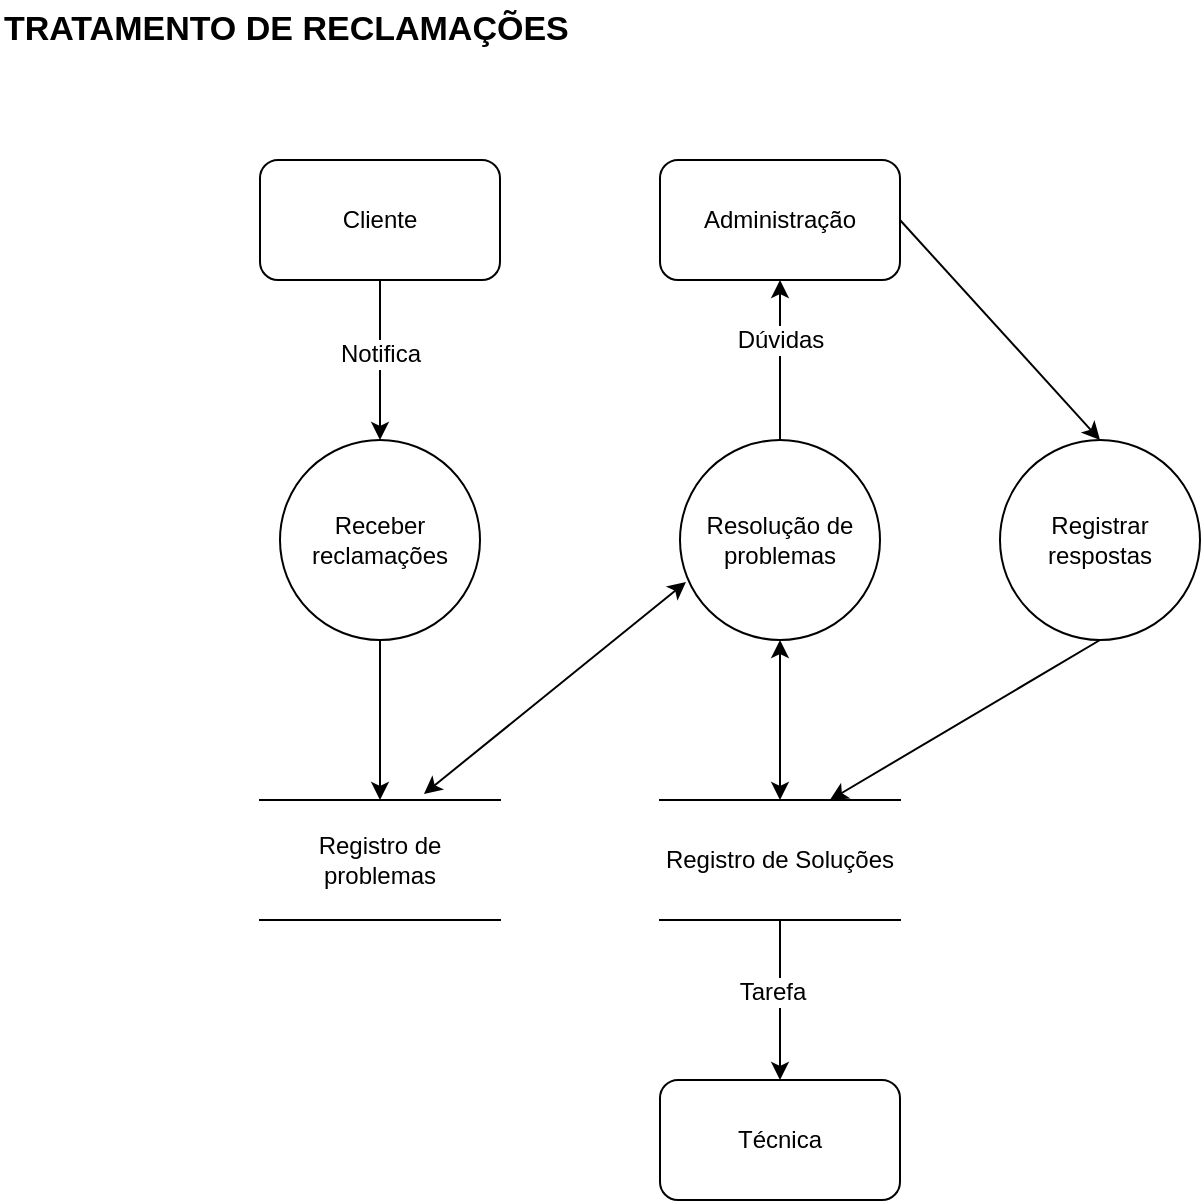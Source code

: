 <mxfile version="12.9.6" type="device" pages="2"><diagram id="j7TlZuwuQDmXCd10kt_C" name="Agendar com o cliente"><mxGraphModel dx="1422" dy="713" grid="1" gridSize="10" guides="1" tooltips="1" connect="1" arrows="1" fold="1" page="1" pageScale="1" pageWidth="850" pageHeight="700" math="0" shadow="0"><root><mxCell id="pB0KcvsnxbMercZ41r9Q-0"/><mxCell id="pB0KcvsnxbMercZ41r9Q-1" parent="pB0KcvsnxbMercZ41r9Q-0"/><mxCell id="PKK0Iz-MQvFlf6jVgjTi-0" value="Receber reclamações" style="ellipse;whiteSpace=wrap;html=1;aspect=fixed;" vertex="1" parent="pB0KcvsnxbMercZ41r9Q-1"><mxGeometry x="170" y="240" width="100" height="100" as="geometry"/></mxCell><mxCell id="PKK0Iz-MQvFlf6jVgjTi-1" value="Cliente" style="rounded=1;whiteSpace=wrap;html=1;" vertex="1" parent="pB0KcvsnxbMercZ41r9Q-1"><mxGeometry x="160" y="100" width="120" height="60" as="geometry"/></mxCell><mxCell id="PKK0Iz-MQvFlf6jVgjTi-2" value="Registro de problemas" style="shape=partialRectangle;whiteSpace=wrap;html=1;left=0;right=0;fillColor=none;" vertex="1" parent="pB0KcvsnxbMercZ41r9Q-1"><mxGeometry x="160" y="420" width="120" height="60" as="geometry"/></mxCell><mxCell id="PKK0Iz-MQvFlf6jVgjTi-3" value="Resolução de problemas" style="ellipse;whiteSpace=wrap;html=1;aspect=fixed;" vertex="1" parent="pB0KcvsnxbMercZ41r9Q-1"><mxGeometry x="370" y="240" width="100" height="100" as="geometry"/></mxCell><mxCell id="PKK0Iz-MQvFlf6jVgjTi-4" value="Administração" style="rounded=1;whiteSpace=wrap;html=1;" vertex="1" parent="pB0KcvsnxbMercZ41r9Q-1"><mxGeometry x="360" y="100" width="120" height="60" as="geometry"/></mxCell><mxCell id="PKK0Iz-MQvFlf6jVgjTi-5" value="Registro de Soluções" style="shape=partialRectangle;whiteSpace=wrap;html=1;left=0;right=0;fillColor=none;" vertex="1" parent="pB0KcvsnxbMercZ41r9Q-1"><mxGeometry x="360" y="420" width="120" height="60" as="geometry"/></mxCell><mxCell id="PKK0Iz-MQvFlf6jVgjTi-6" value="" style="endArrow=classic;html=1;exitX=0.5;exitY=0;exitDx=0;exitDy=0;" edge="1" parent="pB0KcvsnxbMercZ41r9Q-1" source="PKK0Iz-MQvFlf6jVgjTi-3"><mxGeometry width="50" height="50" relative="1" as="geometry"><mxPoint x="500" y="450" as="sourcePoint"/><mxPoint x="420" y="160" as="targetPoint"/></mxGeometry></mxCell><mxCell id="PKK0Iz-MQvFlf6jVgjTi-7" value="&lt;div&gt;Dúvidas&lt;/div&gt;" style="text;html=1;align=center;verticalAlign=middle;resizable=0;points=[];labelBackgroundColor=#ffffff;" vertex="1" connectable="0" parent="PKK0Iz-MQvFlf6jVgjTi-6"><mxGeometry x="0.754" relative="1" as="geometry"><mxPoint x="-8.882e-16" y="20.0" as="offset"/></mxGeometry></mxCell><mxCell id="PKK0Iz-MQvFlf6jVgjTi-8" value="" style="endArrow=classic;html=1;entryX=0.5;entryY=0;entryDx=0;entryDy=0;exitX=0.5;exitY=1;exitDx=0;exitDy=0;" edge="1" parent="pB0KcvsnxbMercZ41r9Q-1" source="PKK0Iz-MQvFlf6jVgjTi-1" target="PKK0Iz-MQvFlf6jVgjTi-0"><mxGeometry width="50" height="50" relative="1" as="geometry"><mxPoint x="190" y="200" as="sourcePoint"/><mxPoint x="600" y="400" as="targetPoint"/></mxGeometry></mxCell><mxCell id="PKK0Iz-MQvFlf6jVgjTi-9" value="&lt;div&gt;Notifica&lt;/div&gt;" style="text;html=1;align=center;verticalAlign=middle;resizable=0;points=[];labelBackgroundColor=#ffffff;" vertex="1" connectable="0" parent="PKK0Iz-MQvFlf6jVgjTi-8"><mxGeometry x="0.311" relative="1" as="geometry"><mxPoint y="-16" as="offset"/></mxGeometry></mxCell><mxCell id="PKK0Iz-MQvFlf6jVgjTi-10" value="" style="endArrow=classic;html=1;exitX=0.5;exitY=1;exitDx=0;exitDy=0;" edge="1" parent="pB0KcvsnxbMercZ41r9Q-1" source="PKK0Iz-MQvFlf6jVgjTi-0" target="PKK0Iz-MQvFlf6jVgjTi-2"><mxGeometry width="50" height="50" relative="1" as="geometry"><mxPoint x="218" y="340" as="sourcePoint"/><mxPoint x="280" y="490" as="targetPoint"/></mxGeometry></mxCell><mxCell id="PKK0Iz-MQvFlf6jVgjTi-11" value="" style="endArrow=classic;startArrow=classic;html=1;entryX=0.5;entryY=1;entryDx=0;entryDy=0;exitX=0.5;exitY=0;exitDx=0;exitDy=0;" edge="1" parent="pB0KcvsnxbMercZ41r9Q-1" source="PKK0Iz-MQvFlf6jVgjTi-5" target="PKK0Iz-MQvFlf6jVgjTi-3"><mxGeometry width="50" height="50" relative="1" as="geometry"><mxPoint x="420" y="400" as="sourcePoint"/><mxPoint x="470" y="350" as="targetPoint"/></mxGeometry></mxCell><mxCell id="PKK0Iz-MQvFlf6jVgjTi-12" value="" style="endArrow=classic;startArrow=classic;html=1;exitX=0.683;exitY=-0.05;exitDx=0;exitDy=0;exitPerimeter=0;entryX=0.03;entryY=0.71;entryDx=0;entryDy=0;entryPerimeter=0;" edge="1" parent="pB0KcvsnxbMercZ41r9Q-1" source="PKK0Iz-MQvFlf6jVgjTi-2" target="PKK0Iz-MQvFlf6jVgjTi-3"><mxGeometry width="50" height="50" relative="1" as="geometry"><mxPoint x="550" y="450" as="sourcePoint"/><mxPoint x="600" y="400" as="targetPoint"/></mxGeometry></mxCell><mxCell id="PKK0Iz-MQvFlf6jVgjTi-13" value="Registrar respostas" style="ellipse;whiteSpace=wrap;html=1;aspect=fixed;" vertex="1" parent="pB0KcvsnxbMercZ41r9Q-1"><mxGeometry x="530" y="240" width="100" height="100" as="geometry"/></mxCell><mxCell id="PKK0Iz-MQvFlf6jVgjTi-14" value="" style="endArrow=classic;html=1;exitX=1;exitY=0.5;exitDx=0;exitDy=0;entryX=0.5;entryY=0;entryDx=0;entryDy=0;" edge="1" parent="pB0KcvsnxbMercZ41r9Q-1" source="PKK0Iz-MQvFlf6jVgjTi-4" target="PKK0Iz-MQvFlf6jVgjTi-13"><mxGeometry width="50" height="50" relative="1" as="geometry"><mxPoint x="660" y="370" as="sourcePoint"/><mxPoint x="710" y="320" as="targetPoint"/></mxGeometry></mxCell><mxCell id="PKK0Iz-MQvFlf6jVgjTi-15" value="" style="endArrow=classic;html=1;exitX=0.5;exitY=1;exitDx=0;exitDy=0;entryX=0.708;entryY=0;entryDx=0;entryDy=0;entryPerimeter=0;" edge="1" parent="pB0KcvsnxbMercZ41r9Q-1" source="PKK0Iz-MQvFlf6jVgjTi-13" target="PKK0Iz-MQvFlf6jVgjTi-5"><mxGeometry width="50" height="50" relative="1" as="geometry"><mxPoint x="660" y="370" as="sourcePoint"/><mxPoint x="710" y="320" as="targetPoint"/></mxGeometry></mxCell><mxCell id="PKK0Iz-MQvFlf6jVgjTi-16" value="TRATAMENTO DE RECLAMAÇÕES" style="text;html=1;strokeColor=none;fillColor=none;align=left;verticalAlign=middle;whiteSpace=wrap;rounded=0;fontSize=17;fontStyle=1" vertex="1" parent="pB0KcvsnxbMercZ41r9Q-1"><mxGeometry x="30" y="20" width="340" height="30" as="geometry"/></mxCell><mxCell id="PKK0Iz-MQvFlf6jVgjTi-17" value="Técnica" style="rounded=1;whiteSpace=wrap;html=1;" vertex="1" parent="pB0KcvsnxbMercZ41r9Q-1"><mxGeometry x="360" y="560" width="120" height="60" as="geometry"/></mxCell><mxCell id="PKK0Iz-MQvFlf6jVgjTi-18" value="" style="endArrow=classic;html=1;entryX=0.5;entryY=0;entryDx=0;entryDy=0;exitX=0.5;exitY=1;exitDx=0;exitDy=0;" edge="1" parent="pB0KcvsnxbMercZ41r9Q-1" target="PKK0Iz-MQvFlf6jVgjTi-17"><mxGeometry width="50" height="50" relative="1" as="geometry"><mxPoint x="420" y="480" as="sourcePoint"/><mxPoint x="1304" y="163" as="targetPoint"/></mxGeometry></mxCell><mxCell id="PKK0Iz-MQvFlf6jVgjTi-19" value="&lt;div&gt;Tarefa&lt;/div&gt;" style="text;html=1;align=center;verticalAlign=middle;resizable=0;points=[];labelBackgroundColor=#ffffff;" vertex="1" connectable="0" parent="PKK0Iz-MQvFlf6jVgjTi-18"><mxGeometry x="-0.107" y="-4" relative="1" as="geometry"><mxPoint as="offset"/></mxGeometry></mxCell></root></mxGraphModel></diagram><diagram id="7AJjsh_fxXXbNhMbqhRO" name="Designar técnico instalador"><mxGraphModel dx="1673" dy="839" grid="1" gridSize="10" guides="1" tooltips="1" connect="1" arrows="1" fold="1" page="1" pageScale="1" pageWidth="850" pageHeight="800" math="0" shadow="0"><root><mxCell id="0"/><mxCell id="1" parent="0"/><mxCell id="biN0_WHujK2ca_WGS59T-17" value="RESOLVER PROBLEMAS" style="text;html=1;strokeColor=none;fillColor=none;align=left;verticalAlign=middle;whiteSpace=wrap;rounded=0;fontSize=17;fontStyle=1" vertex="1" parent="1"><mxGeometry x="30" y="20" width="340" height="30" as="geometry"/></mxCell><mxCell id="IRR2uH0j67r_5hSDq-kO-1" value="Verificar&lt;br&gt;equipamentos" style="ellipse;whiteSpace=wrap;html=1;aspect=fixed;" vertex="1" parent="1"><mxGeometry x="180" y="230" width="100" height="100" as="geometry"/></mxCell><mxCell id="IRR2uH0j67r_5hSDq-kO-2" value="Técnica" style="rounded=1;whiteSpace=wrap;html=1;" vertex="1" parent="1"><mxGeometry x="170" y="90" width="120" height="60" as="geometry"/></mxCell><mxCell id="IRR2uH0j67r_5hSDq-kO-3" value="Equipamentos alocados no cliente" style="shape=partialRectangle;whiteSpace=wrap;html=1;left=0;right=0;fillColor=none;" vertex="1" parent="1"><mxGeometry x="170" y="410" width="120" height="60" as="geometry"/></mxCell><mxCell id="IRR2uH0j67r_5hSDq-kO-4" value="Formalizar instalação" style="ellipse;whiteSpace=wrap;html=1;aspect=fixed;" vertex="1" parent="1"><mxGeometry x="380" y="230" width="100" height="100" as="geometry"/></mxCell><mxCell id="IRR2uH0j67r_5hSDq-kO-5" value="Administração" style="rounded=1;whiteSpace=wrap;html=1;" vertex="1" parent="1"><mxGeometry x="370" y="90" width="120" height="60" as="geometry"/></mxCell><mxCell id="IRR2uH0j67r_5hSDq-kO-6" value="Sistemas instalados&lt;br&gt;" style="shape=partialRectangle;whiteSpace=wrap;html=1;left=0;right=0;fillColor=none;" vertex="1" parent="1"><mxGeometry x="370" y="410" width="120" height="60" as="geometry"/></mxCell><mxCell id="IRR2uH0j67r_5hSDq-kO-7" value="" style="endArrow=classic;html=1;exitX=0.5;exitY=0;exitDx=0;exitDy=0;" edge="1" parent="1" source="IRR2uH0j67r_5hSDq-kO-4"><mxGeometry width="50" height="50" relative="1" as="geometry"><mxPoint x="510" y="440" as="sourcePoint"/><mxPoint x="430" y="150" as="targetPoint"/></mxGeometry></mxCell><mxCell id="IRR2uH0j67r_5hSDq-kO-8" value="&lt;div&gt;Dúvidas&lt;/div&gt;" style="text;html=1;align=center;verticalAlign=middle;resizable=0;points=[];labelBackgroundColor=#ffffff;" vertex="1" connectable="0" parent="IRR2uH0j67r_5hSDq-kO-7"><mxGeometry x="0.754" relative="1" as="geometry"><mxPoint x="-8.882e-16" y="20.0" as="offset"/></mxGeometry></mxCell><mxCell id="IRR2uH0j67r_5hSDq-kO-9" value="" style="endArrow=classic;html=1;entryX=0.5;entryY=0;entryDx=0;entryDy=0;exitX=0.5;exitY=1;exitDx=0;exitDy=0;" edge="1" parent="1" source="IRR2uH0j67r_5hSDq-kO-2" target="IRR2uH0j67r_5hSDq-kO-1"><mxGeometry width="50" height="50" relative="1" as="geometry"><mxPoint x="200" y="190" as="sourcePoint"/><mxPoint x="610" y="390" as="targetPoint"/></mxGeometry></mxCell><mxCell id="IRR2uH0j67r_5hSDq-kO-10" value="" style="endArrow=classic;html=1;exitX=0.5;exitY=1;exitDx=0;exitDy=0;" edge="1" parent="1" source="IRR2uH0j67r_5hSDq-kO-1" target="IRR2uH0j67r_5hSDq-kO-3"><mxGeometry width="50" height="50" relative="1" as="geometry"><mxPoint x="228" y="330" as="sourcePoint"/><mxPoint x="290" y="480" as="targetPoint"/></mxGeometry></mxCell><mxCell id="IRR2uH0j67r_5hSDq-kO-11" value="" style="endArrow=classic;startArrow=classic;html=1;entryX=0.5;entryY=1;entryDx=0;entryDy=0;exitX=0.5;exitY=0;exitDx=0;exitDy=0;" edge="1" parent="1" source="IRR2uH0j67r_5hSDq-kO-6" target="IRR2uH0j67r_5hSDq-kO-4"><mxGeometry width="50" height="50" relative="1" as="geometry"><mxPoint x="430" y="390" as="sourcePoint"/><mxPoint x="480" y="340" as="targetPoint"/></mxGeometry></mxCell><mxCell id="IRR2uH0j67r_5hSDq-kO-12" value="" style="endArrow=classic;startArrow=classic;html=1;exitX=0.683;exitY=-0.05;exitDx=0;exitDy=0;exitPerimeter=0;entryX=0.03;entryY=0.71;entryDx=0;entryDy=0;entryPerimeter=0;" edge="1" parent="1" source="IRR2uH0j67r_5hSDq-kO-3" target="IRR2uH0j67r_5hSDq-kO-4"><mxGeometry width="50" height="50" relative="1" as="geometry"><mxPoint x="560" y="440" as="sourcePoint"/><mxPoint x="610" y="390" as="targetPoint"/></mxGeometry></mxCell><mxCell id="IRR2uH0j67r_5hSDq-kO-13" value="Registrar respostas" style="ellipse;whiteSpace=wrap;html=1;aspect=fixed;" vertex="1" parent="1"><mxGeometry x="540" y="230" width="100" height="100" as="geometry"/></mxCell><mxCell id="IRR2uH0j67r_5hSDq-kO-14" value="" style="endArrow=classic;html=1;exitX=1;exitY=0.5;exitDx=0;exitDy=0;entryX=0.5;entryY=0;entryDx=0;entryDy=0;" edge="1" parent="1" source="IRR2uH0j67r_5hSDq-kO-5" target="IRR2uH0j67r_5hSDq-kO-13"><mxGeometry width="50" height="50" relative="1" as="geometry"><mxPoint x="670" y="360" as="sourcePoint"/><mxPoint x="720" y="310" as="targetPoint"/></mxGeometry></mxCell><mxCell id="IRR2uH0j67r_5hSDq-kO-15" value="" style="endArrow=classic;html=1;exitX=0.5;exitY=1;exitDx=0;exitDy=0;entryX=0.708;entryY=0;entryDx=0;entryDy=0;entryPerimeter=0;" edge="1" parent="1" source="IRR2uH0j67r_5hSDq-kO-13" target="IRR2uH0j67r_5hSDq-kO-6"><mxGeometry width="50" height="50" relative="1" as="geometry"><mxPoint x="670" y="360" as="sourcePoint"/><mxPoint x="720" y="310" as="targetPoint"/></mxGeometry></mxCell><mxCell id="IRR2uH0j67r_5hSDq-kO-16" value="Cliente" style="rounded=1;whiteSpace=wrap;html=1;" vertex="1" parent="1"><mxGeometry x="370" y="670" width="120" height="60" as="geometry"/></mxCell><mxCell id="IRR2uH0j67r_5hSDq-kO-17" value="" style="endArrow=classic;html=1;entryX=0.5;entryY=0;entryDx=0;entryDy=0;exitX=0.5;exitY=1;exitDx=0;exitDy=0;" edge="1" parent="1" target="IRR2uH0j67r_5hSDq-kO-19"><mxGeometry width="50" height="50" relative="1" as="geometry"><mxPoint x="430" y="470.0" as="sourcePoint"/><mxPoint x="1314" y="153" as="targetPoint"/></mxGeometry></mxCell><mxCell id="IRR2uH0j67r_5hSDq-kO-18" value="Substituição" style="text;html=1;align=center;verticalAlign=middle;resizable=0;points=[];labelBackgroundColor=#ffffff;" vertex="1" connectable="0" parent="IRR2uH0j67r_5hSDq-kO-17"><mxGeometry x="-0.107" y="-4" relative="1" as="geometry"><mxPoint x="4" as="offset"/></mxGeometry></mxCell><mxCell id="IRR2uH0j67r_5hSDq-kO-19" value="Substituir equipamentos" style="ellipse;whiteSpace=wrap;html=1;aspect=fixed;" vertex="1" parent="1"><mxGeometry x="380" y="530" width="100" height="100" as="geometry"/></mxCell><mxCell id="IRR2uH0j67r_5hSDq-kO-20" value="" style="endArrow=classic;html=1;exitX=0.5;exitY=1;exitDx=0;exitDy=0;entryX=0.5;entryY=0;entryDx=0;entryDy=0;" edge="1" parent="1" source="IRR2uH0j67r_5hSDq-kO-19" target="IRR2uH0j67r_5hSDq-kO-16"><mxGeometry width="50" height="50" relative="1" as="geometry"><mxPoint x="580" y="520" as="sourcePoint"/><mxPoint x="630" y="470" as="targetPoint"/></mxGeometry></mxCell></root></mxGraphModel></diagram></mxfile>